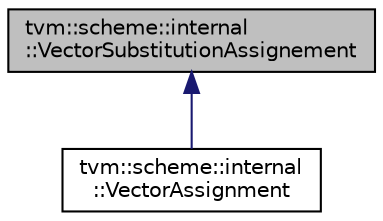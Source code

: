 digraph "tvm::scheme::internal::VectorSubstitutionAssignement"
{
 // LATEX_PDF_SIZE
  edge [fontname="Helvetica",fontsize="10",labelfontname="Helvetica",labelfontsize="10"];
  node [fontname="Helvetica",fontsize="10",shape=record];
  Node1 [label="tvm::scheme::internal\l::VectorSubstitutionAssignement",height=0.2,width=0.4,color="black", fillcolor="grey75", style="filled", fontcolor="black",tooltip=" "];
  Node1 -> Node2 [dir="back",color="midnightblue",fontsize="10",style="solid",fontname="Helvetica"];
  Node2 [label="tvm::scheme::internal\l::VectorAssignment",height=0.2,width=0.4,color="black", fillcolor="white", style="filled",URL="$classtvm_1_1scheme_1_1internal_1_1VectorAssignment.html",tooltip=" "];
}
